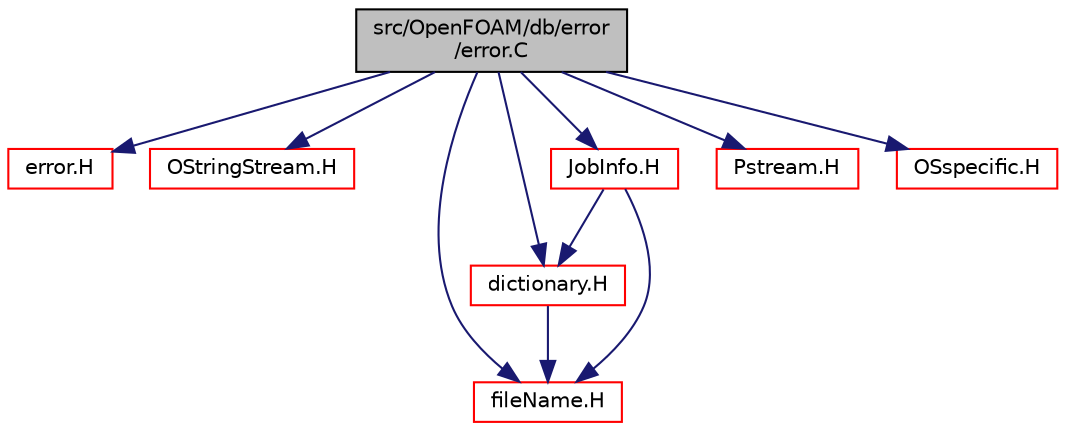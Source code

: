 digraph "src/OpenFOAM/db/error/error.C"
{
  bgcolor="transparent";
  edge [fontname="Helvetica",fontsize="10",labelfontname="Helvetica",labelfontsize="10"];
  node [fontname="Helvetica",fontsize="10",shape=record];
  Node0 [label="src/OpenFOAM/db/error\l/error.C",height=0.2,width=0.4,color="black", fillcolor="grey75", style="filled", fontcolor="black"];
  Node0 -> Node1 [color="midnightblue",fontsize="10",style="solid",fontname="Helvetica"];
  Node1 [label="error.H",height=0.2,width=0.4,color="red",URL="$a09629.html"];
  Node0 -> Node46 [color="midnightblue",fontsize="10",style="solid",fontname="Helvetica"];
  Node46 [label="OStringStream.H",height=0.2,width=0.4,color="red",URL="$a09938.html"];
  Node0 -> Node39 [color="midnightblue",fontsize="10",style="solid",fontname="Helvetica"];
  Node39 [label="fileName.H",height=0.2,width=0.4,color="red",URL="$a13436.html"];
  Node0 -> Node48 [color="midnightblue",fontsize="10",style="solid",fontname="Helvetica"];
  Node48 [label="dictionary.H",height=0.2,width=0.4,color="red",URL="$a09506.html"];
  Node48 -> Node39 [color="midnightblue",fontsize="10",style="solid",fontname="Helvetica"];
  Node0 -> Node87 [color="midnightblue",fontsize="10",style="solid",fontname="Helvetica"];
  Node87 [label="JobInfo.H",height=0.2,width=0.4,color="red",URL="$a11006.html"];
  Node87 -> Node48 [color="midnightblue",fontsize="10",style="solid",fontname="Helvetica"];
  Node87 -> Node39 [color="midnightblue",fontsize="10",style="solid",fontname="Helvetica"];
  Node0 -> Node91 [color="midnightblue",fontsize="10",style="solid",fontname="Helvetica"];
  Node91 [label="Pstream.H",height=0.2,width=0.4,color="red",URL="$a09860.html"];
  Node0 -> Node105 [color="midnightblue",fontsize="10",style="solid",fontname="Helvetica"];
  Node105 [label="OSspecific.H",height=0.2,width=0.4,color="red",URL="$a11105.html",tooltip="Functions used by OpenFOAM that are specific to POSIX compliant operating systems and need to be repl..."];
}
